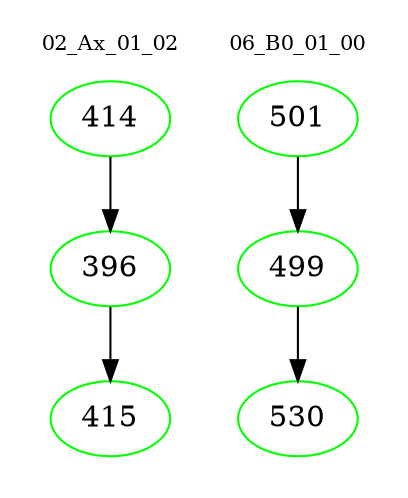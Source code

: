 digraph{
subgraph cluster_0 {
color = white
label = "02_Ax_01_02";
fontsize=10;
T0_414 [label="414", color="green"]
T0_414 -> T0_396 [color="black"]
T0_396 [label="396", color="green"]
T0_396 -> T0_415 [color="black"]
T0_415 [label="415", color="green"]
}
subgraph cluster_1 {
color = white
label = "06_B0_01_00";
fontsize=10;
T1_501 [label="501", color="green"]
T1_501 -> T1_499 [color="black"]
T1_499 [label="499", color="green"]
T1_499 -> T1_530 [color="black"]
T1_530 [label="530", color="green"]
}
}
